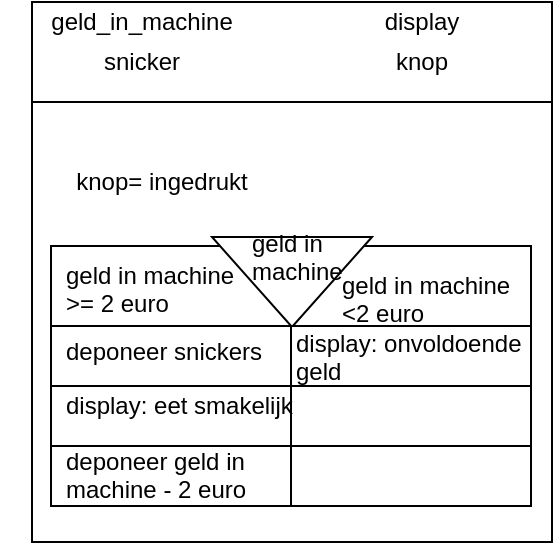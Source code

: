 <mxfile version="12.2.4" pages="1"><diagram id="VwrQlYqHBkdmklEmOdZv" name="Page-1"><mxGraphModel dx="720" dy="549" grid="1" gridSize="10" guides="1" tooltips="1" connect="1" arrows="1" fold="1" page="1" pageScale="1" pageWidth="850" pageHeight="1100" math="0" shadow="0"><root><mxCell id="0"/><mxCell id="1" parent="0"/><mxCell id="17" value="" style="rounded=0;whiteSpace=wrap;html=1;" parent="1" vertex="1"><mxGeometry x="160" y="70" width="260" height="270" as="geometry"/></mxCell><mxCell id="18" value="" style="rounded=0;whiteSpace=wrap;html=1;align=left;" parent="1" vertex="1"><mxGeometry x="160" y="70" width="260" height="50" as="geometry"/></mxCell><mxCell id="44" value="geld_in_machine" style="text;html=1;strokeColor=none;fillColor=none;align=center;verticalAlign=middle;whiteSpace=wrap;rounded=0;" parent="1" vertex="1"><mxGeometry x="180" y="70" width="70" height="20" as="geometry"/></mxCell><mxCell id="61" value="snicker" style="text;html=1;strokeColor=none;fillColor=none;align=center;verticalAlign=middle;whiteSpace=wrap;rounded=0;" parent="1" vertex="1"><mxGeometry x="180" y="90" width="70" height="20" as="geometry"/></mxCell><mxCell id="62" value="display" style="text;html=1;strokeColor=none;fillColor=none;align=center;verticalAlign=middle;whiteSpace=wrap;rounded=0;" parent="1" vertex="1"><mxGeometry x="320" y="70" width="70" height="20" as="geometry"/></mxCell><mxCell id="94" value="" style="rounded=0;whiteSpace=wrap;html=1;" parent="1" vertex="1"><mxGeometry x="169.5" y="192" width="240" height="40" as="geometry"/></mxCell><mxCell id="95" value="" style="triangle;whiteSpace=wrap;html=1;rotation=90;" parent="1" vertex="1"><mxGeometry x="267.5" y="170" width="45" height="80" as="geometry"/></mxCell><mxCell id="99" style="edgeStyle=orthogonalEdgeStyle;rounded=0;orthogonalLoop=1;jettySize=auto;html=1;exitX=0.5;exitY=1;exitDx=0;exitDy=0;" parent="1" source="94" target="94" edge="1"><mxGeometry relative="1" as="geometry"/></mxCell><mxCell id="102" value="" style="rounded=0;whiteSpace=wrap;html=1;" parent="1" vertex="1"><mxGeometry x="169.5" y="232" width="240" height="30" as="geometry"/></mxCell><mxCell id="103" value="" style="endArrow=none;html=1;entryX=0.5;entryY=1;entryDx=0;entryDy=0;exitX=0.5;exitY=1;exitDx=0;exitDy=0;" parent="1" source="102" target="94" edge="1"><mxGeometry width="50" height="50" relative="1" as="geometry"><mxPoint x="287.5" y="264" as="sourcePoint"/><mxPoint x="337.5" y="214" as="targetPoint"/></mxGeometry></mxCell><mxCell id="110" value="geld in machine&lt;br&gt;&amp;gt;= 2 euro" style="text;html=1;resizable=0;points=[];autosize=1;align=left;verticalAlign=top;spacingTop=-4;" parent="1" vertex="1"><mxGeometry x="174.5" y="197" width="100" height="30" as="geometry"/></mxCell><mxCell id="111" value="geld in machine&lt;br&gt;&amp;lt;2 euro" style="text;html=1;resizable=0;points=[];autosize=1;align=left;verticalAlign=top;spacingTop=-4;" parent="1" vertex="1"><mxGeometry x="312.5" y="202" width="100" height="30" as="geometry"/></mxCell><mxCell id="112" value="knop" style="text;html=1;strokeColor=none;fillColor=none;align=center;verticalAlign=middle;whiteSpace=wrap;rounded=0;" parent="1" vertex="1"><mxGeometry x="320" y="90" width="70" height="20" as="geometry"/></mxCell><mxCell id="114" style="edgeStyle=orthogonalEdgeStyle;rounded=0;orthogonalLoop=1;jettySize=auto;html=1;exitX=0.5;exitY=1;exitDx=0;exitDy=0;" parent="1" edge="1"><mxGeometry relative="1" as="geometry"><mxPoint x="289.5" y="262" as="sourcePoint"/><mxPoint x="289.5" y="262" as="targetPoint"/></mxGeometry></mxCell><mxCell id="115" value="" style="rounded=0;whiteSpace=wrap;html=1;" parent="1" vertex="1"><mxGeometry x="169.5" y="262" width="240" height="30" as="geometry"/></mxCell><mxCell id="116" value="" style="endArrow=none;html=1;entryX=0.5;entryY=1;entryDx=0;entryDy=0;exitX=0.5;exitY=1;exitDx=0;exitDy=0;" parent="1" source="115" edge="1"><mxGeometry width="50" height="50" relative="1" as="geometry"><mxPoint x="287.5" y="294" as="sourcePoint"/><mxPoint x="289.5" y="262" as="targetPoint"/></mxGeometry></mxCell><mxCell id="117" value="display: onvoldoende &lt;br&gt;geld" style="text;html=1;resizable=0;points=[];autosize=1;align=left;verticalAlign=top;spacingTop=-4;" parent="1" vertex="1"><mxGeometry x="290" y="231" width="130" height="30" as="geometry"/></mxCell><mxCell id="118" value="deponeer snickers" style="text;html=1;resizable=0;points=[];autosize=1;align=left;verticalAlign=top;spacingTop=-4;" parent="1" vertex="1"><mxGeometry x="174.5" y="234.5" width="110" height="20" as="geometry"/></mxCell><mxCell id="119" value="display: eet smakelijk" style="text;html=1;resizable=0;points=[];autosize=1;align=left;verticalAlign=top;spacingTop=-4;" parent="1" vertex="1"><mxGeometry x="174.5" y="262" width="130" height="20" as="geometry"/></mxCell><mxCell id="125" style="edgeStyle=orthogonalEdgeStyle;rounded=0;orthogonalLoop=1;jettySize=auto;html=1;exitX=0.5;exitY=1;exitDx=0;exitDy=0;" parent="1" edge="1"><mxGeometry relative="1" as="geometry"><mxPoint x="289.5" y="292" as="sourcePoint"/><mxPoint x="289.5" y="292" as="targetPoint"/></mxGeometry></mxCell><mxCell id="126" value="" style="rounded=0;whiteSpace=wrap;html=1;" parent="1" vertex="1"><mxGeometry x="169.5" y="292" width="240" height="30" as="geometry"/></mxCell><mxCell id="127" value="" style="endArrow=none;html=1;entryX=0.5;entryY=1;entryDx=0;entryDy=0;exitX=0.5;exitY=1;exitDx=0;exitDy=0;" parent="1" source="126" edge="1"><mxGeometry width="50" height="50" relative="1" as="geometry"><mxPoint x="287.5" y="324" as="sourcePoint"/><mxPoint x="289.5" y="292" as="targetPoint"/></mxGeometry></mxCell><mxCell id="128" value="deponeer geld in &lt;br&gt;machine - 2 euro" style="text;html=1;resizable=0;points=[];autosize=1;align=left;verticalAlign=top;spacingTop=-4;" parent="1" vertex="1"><mxGeometry x="174.5" y="289.5" width="110" height="30" as="geometry"/></mxCell><mxCell id="131" value="knop= ingedrukt" style="text;html=1;strokeColor=none;fillColor=none;align=center;verticalAlign=middle;whiteSpace=wrap;rounded=0;" parent="1" vertex="1"><mxGeometry x="144.5" y="150" width="160" height="20" as="geometry"/></mxCell><mxCell id="132" value="geld in &lt;br&gt;machine" style="text;html=1;resizable=0;points=[];autosize=1;align=left;verticalAlign=top;spacingTop=-4;" parent="1" vertex="1"><mxGeometry x="267.5" y="180.5" width="60" height="30" as="geometry"/></mxCell></root></mxGraphModel></diagram></mxfile>